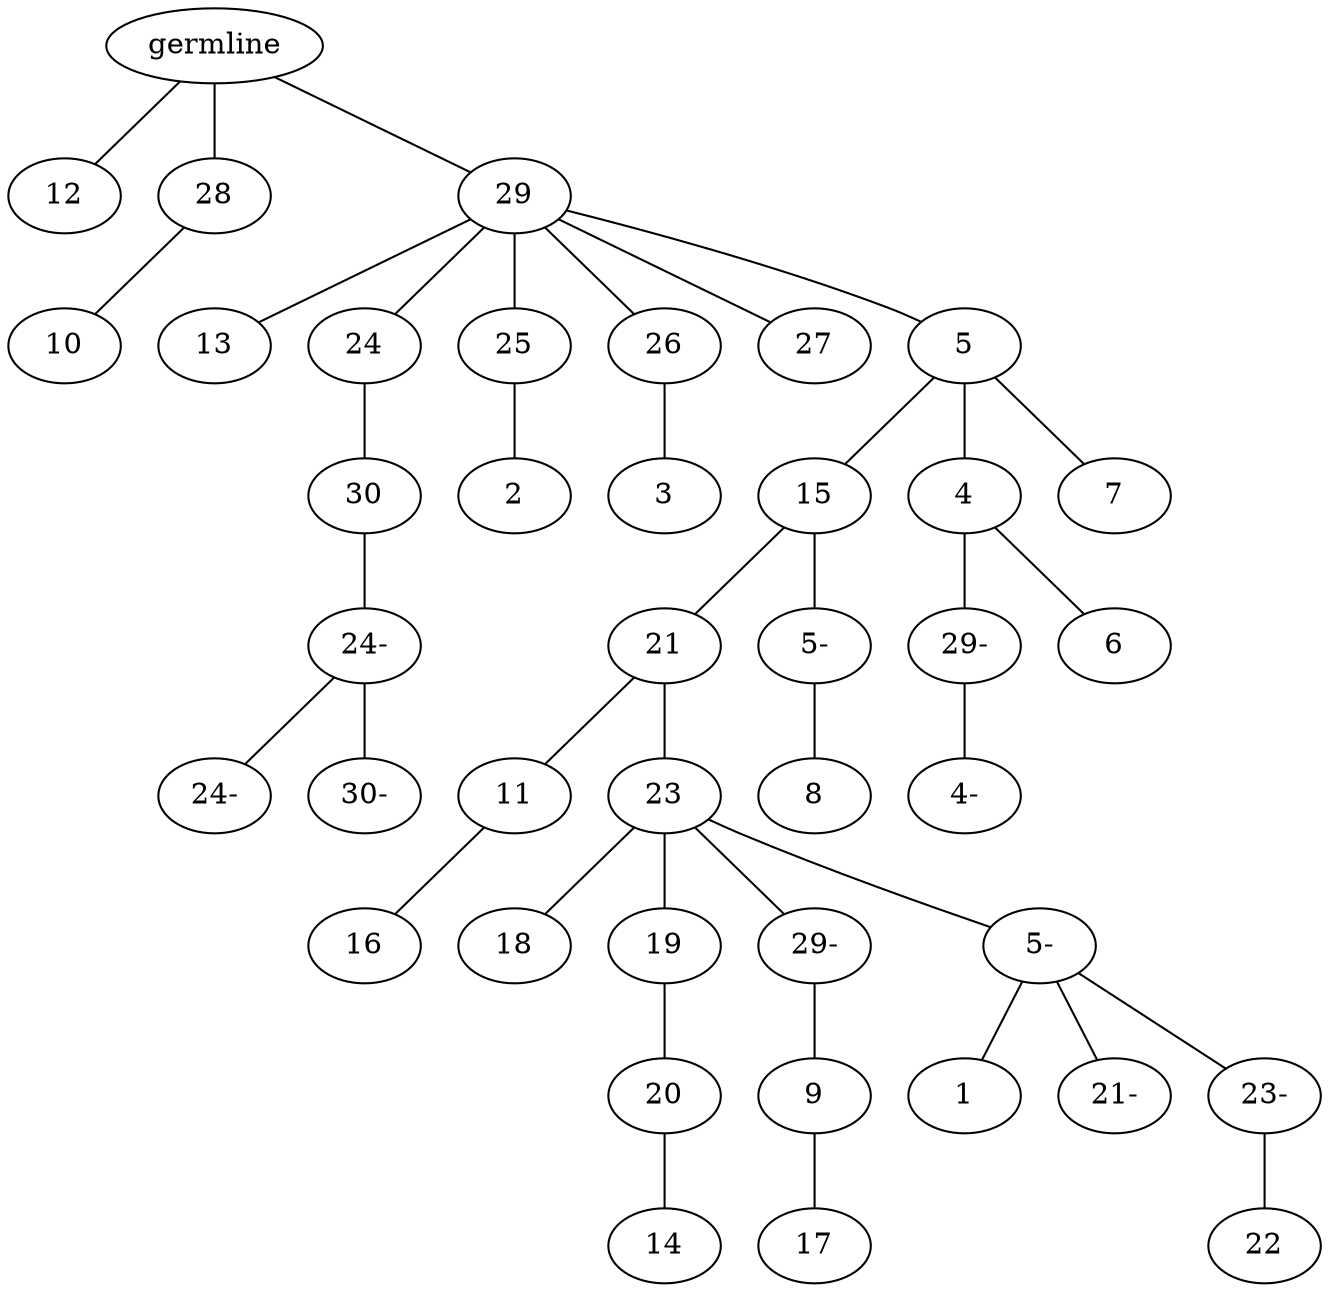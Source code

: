 graph tree {
    "139649766226720" [label="germline"];
    "139649756969088" [label="12"];
    "139649756969040" [label="28"];
    "139649756927936" [label="10"];
    "139649756928032" [label="29"];
    "139649756927168" [label="13"];
    "139649756926880" [label="24"];
    "139649756927312" [label="30"];
    "139649756928464" [label="24-"];
    "139649756928800" [label="24-"];
    "139649756928512" [label="30-"];
    "139649756928752" [label="25"];
    "139649756927792" [label="2"];
    "139649756929472" [label="26"];
    "139649756929184" [label="3"];
    "139649756929520" [label="27"];
    "139649756927600" [label="5"];
    "139649756929856" [label="15"];
    "139649756930000" [label="21"];
    "139649756823952" [label="11"];
    "139649756824240" [label="16"];
    "139649756824768" [label="23"];
    "139649756824384" [label="18"];
    "139649756824048" [label="19"];
    "139649756824624" [label="20"];
    "139649756825200" [label="14"];
    "139649756825488" [label="29-"];
    "139649756824672" [label="9"];
    "139649756825632" [label="17"];
    "139649756825728" [label="5-"];
    "139649763077088" [label="1"];
    "139649756825776" [label="21-"];
    "139649756826208" [label="23-"];
    "139649756825920" [label="22"];
    "139649756824192" [label="5-"];
    "139649756826064" [label="8"];
    "139649756929712" [label="4"];
    "139649756824480" [label="29-"];
    "139649756826304" [label="4-"];
    "139649756826976" [label="6"];
    "139649756827360" [label="7"];
    "139649766226720" -- "139649756969088";
    "139649766226720" -- "139649756969040";
    "139649766226720" -- "139649756928032";
    "139649756969040" -- "139649756927936";
    "139649756928032" -- "139649756927168";
    "139649756928032" -- "139649756926880";
    "139649756928032" -- "139649756928752";
    "139649756928032" -- "139649756929472";
    "139649756928032" -- "139649756929520";
    "139649756928032" -- "139649756927600";
    "139649756926880" -- "139649756927312";
    "139649756927312" -- "139649756928464";
    "139649756928464" -- "139649756928800";
    "139649756928464" -- "139649756928512";
    "139649756928752" -- "139649756927792";
    "139649756929472" -- "139649756929184";
    "139649756927600" -- "139649756929856";
    "139649756927600" -- "139649756929712";
    "139649756927600" -- "139649756827360";
    "139649756929856" -- "139649756930000";
    "139649756929856" -- "139649756824192";
    "139649756930000" -- "139649756823952";
    "139649756930000" -- "139649756824768";
    "139649756823952" -- "139649756824240";
    "139649756824768" -- "139649756824384";
    "139649756824768" -- "139649756824048";
    "139649756824768" -- "139649756825488";
    "139649756824768" -- "139649756825728";
    "139649756824048" -- "139649756824624";
    "139649756824624" -- "139649756825200";
    "139649756825488" -- "139649756824672";
    "139649756824672" -- "139649756825632";
    "139649756825728" -- "139649763077088";
    "139649756825728" -- "139649756825776";
    "139649756825728" -- "139649756826208";
    "139649756826208" -- "139649756825920";
    "139649756824192" -- "139649756826064";
    "139649756929712" -- "139649756824480";
    "139649756929712" -- "139649756826976";
    "139649756824480" -- "139649756826304";
}
